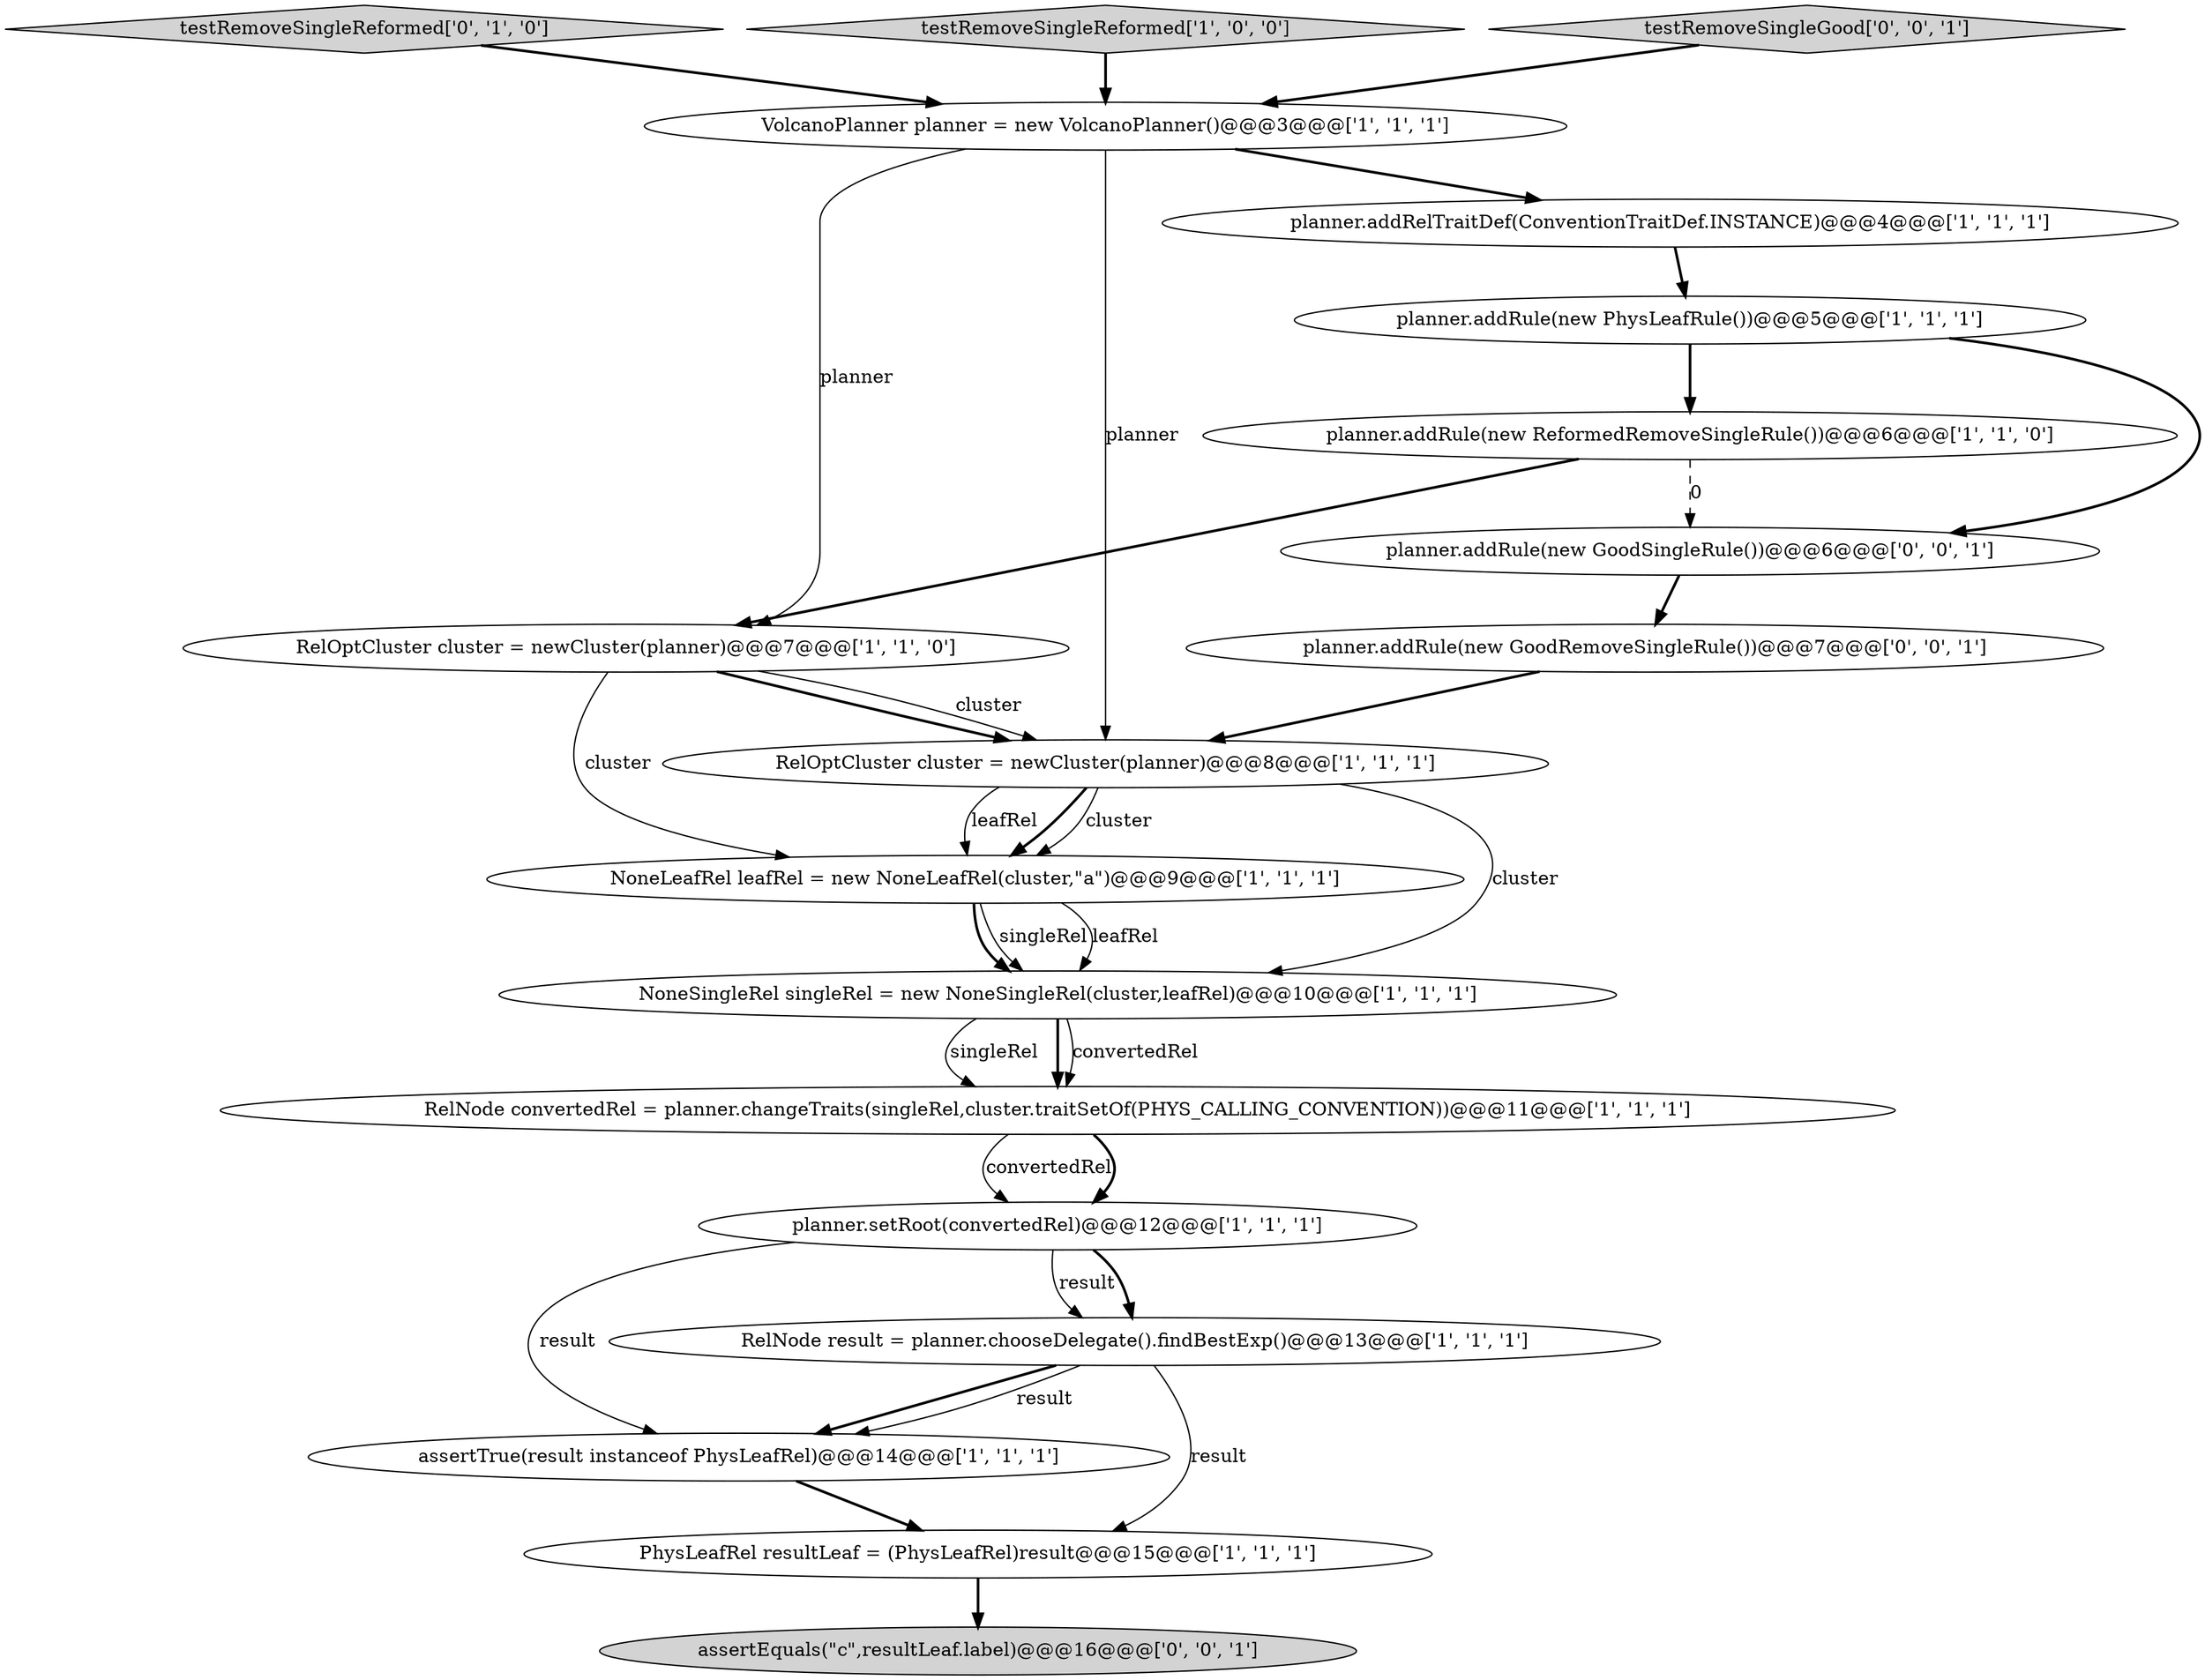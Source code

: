 digraph {
1 [style = filled, label = "assertTrue(result instanceof PhysLeafRel)@@@14@@@['1', '1', '1']", fillcolor = white, shape = ellipse image = "AAA0AAABBB1BBB"];
10 [style = filled, label = "planner.addRule(new PhysLeafRule())@@@5@@@['1', '1', '1']", fillcolor = white, shape = ellipse image = "AAA0AAABBB1BBB"];
13 [style = filled, label = "planner.setRoot(convertedRel)@@@12@@@['1', '1', '1']", fillcolor = white, shape = ellipse image = "AAA0AAABBB1BBB"];
11 [style = filled, label = "RelOptCluster cluster = newCluster(planner)@@@7@@@['1', '1', '0']", fillcolor = white, shape = ellipse image = "AAA0AAABBB1BBB"];
18 [style = filled, label = "assertEquals(\"c\",resultLeaf.label)@@@16@@@['0', '0', '1']", fillcolor = lightgray, shape = ellipse image = "AAA0AAABBB3BBB"];
14 [style = filled, label = "testRemoveSingleReformed['0', '1', '0']", fillcolor = lightgray, shape = diamond image = "AAA0AAABBB2BBB"];
2 [style = filled, label = "RelOptCluster cluster = newCluster(planner)@@@8@@@['1', '1', '1']", fillcolor = white, shape = ellipse image = "AAA0AAABBB1BBB"];
6 [style = filled, label = "VolcanoPlanner planner = new VolcanoPlanner()@@@3@@@['1', '1', '1']", fillcolor = white, shape = ellipse image = "AAA0AAABBB1BBB"];
3 [style = filled, label = "planner.addRule(new ReformedRemoveSingleRule())@@@6@@@['1', '1', '0']", fillcolor = white, shape = ellipse image = "AAA0AAABBB1BBB"];
7 [style = filled, label = "PhysLeafRel resultLeaf = (PhysLeafRel)result@@@15@@@['1', '1', '1']", fillcolor = white, shape = ellipse image = "AAA0AAABBB1BBB"];
15 [style = filled, label = "planner.addRule(new GoodSingleRule())@@@6@@@['0', '0', '1']", fillcolor = white, shape = ellipse image = "AAA0AAABBB3BBB"];
16 [style = filled, label = "planner.addRule(new GoodRemoveSingleRule())@@@7@@@['0', '0', '1']", fillcolor = white, shape = ellipse image = "AAA0AAABBB3BBB"];
4 [style = filled, label = "testRemoveSingleReformed['1', '0', '0']", fillcolor = lightgray, shape = diamond image = "AAA0AAABBB1BBB"];
9 [style = filled, label = "RelNode convertedRel = planner.changeTraits(singleRel,cluster.traitSetOf(PHYS_CALLING_CONVENTION))@@@11@@@['1', '1', '1']", fillcolor = white, shape = ellipse image = "AAA0AAABBB1BBB"];
12 [style = filled, label = "NoneLeafRel leafRel = new NoneLeafRel(cluster,\"a\")@@@9@@@['1', '1', '1']", fillcolor = white, shape = ellipse image = "AAA0AAABBB1BBB"];
0 [style = filled, label = "planner.addRelTraitDef(ConventionTraitDef.INSTANCE)@@@4@@@['1', '1', '1']", fillcolor = white, shape = ellipse image = "AAA0AAABBB1BBB"];
8 [style = filled, label = "NoneSingleRel singleRel = new NoneSingleRel(cluster,leafRel)@@@10@@@['1', '1', '1']", fillcolor = white, shape = ellipse image = "AAA0AAABBB1BBB"];
5 [style = filled, label = "RelNode result = planner.chooseDelegate().findBestExp()@@@13@@@['1', '1', '1']", fillcolor = white, shape = ellipse image = "AAA0AAABBB1BBB"];
17 [style = filled, label = "testRemoveSingleGood['0', '0', '1']", fillcolor = lightgray, shape = diamond image = "AAA0AAABBB3BBB"];
10->15 [style = bold, label=""];
17->6 [style = bold, label=""];
4->6 [style = bold, label=""];
3->11 [style = bold, label=""];
10->3 [style = bold, label=""];
12->8 [style = solid, label="singleRel"];
13->1 [style = solid, label="result"];
6->0 [style = bold, label=""];
16->2 [style = bold, label=""];
15->16 [style = bold, label=""];
1->7 [style = bold, label=""];
8->9 [style = solid, label="singleRel"];
11->2 [style = bold, label=""];
2->12 [style = bold, label=""];
12->8 [style = solid, label="leafRel"];
5->1 [style = bold, label=""];
11->2 [style = solid, label="cluster"];
0->10 [style = bold, label=""];
2->12 [style = solid, label="cluster"];
12->8 [style = bold, label=""];
13->5 [style = solid, label="result"];
2->8 [style = solid, label="cluster"];
8->9 [style = bold, label=""];
8->9 [style = solid, label="convertedRel"];
13->5 [style = bold, label=""];
7->18 [style = bold, label=""];
2->12 [style = solid, label="leafRel"];
11->12 [style = solid, label="cluster"];
9->13 [style = solid, label="convertedRel"];
5->1 [style = solid, label="result"];
3->15 [style = dashed, label="0"];
6->2 [style = solid, label="planner"];
5->7 [style = solid, label="result"];
6->11 [style = solid, label="planner"];
14->6 [style = bold, label=""];
9->13 [style = bold, label=""];
}
